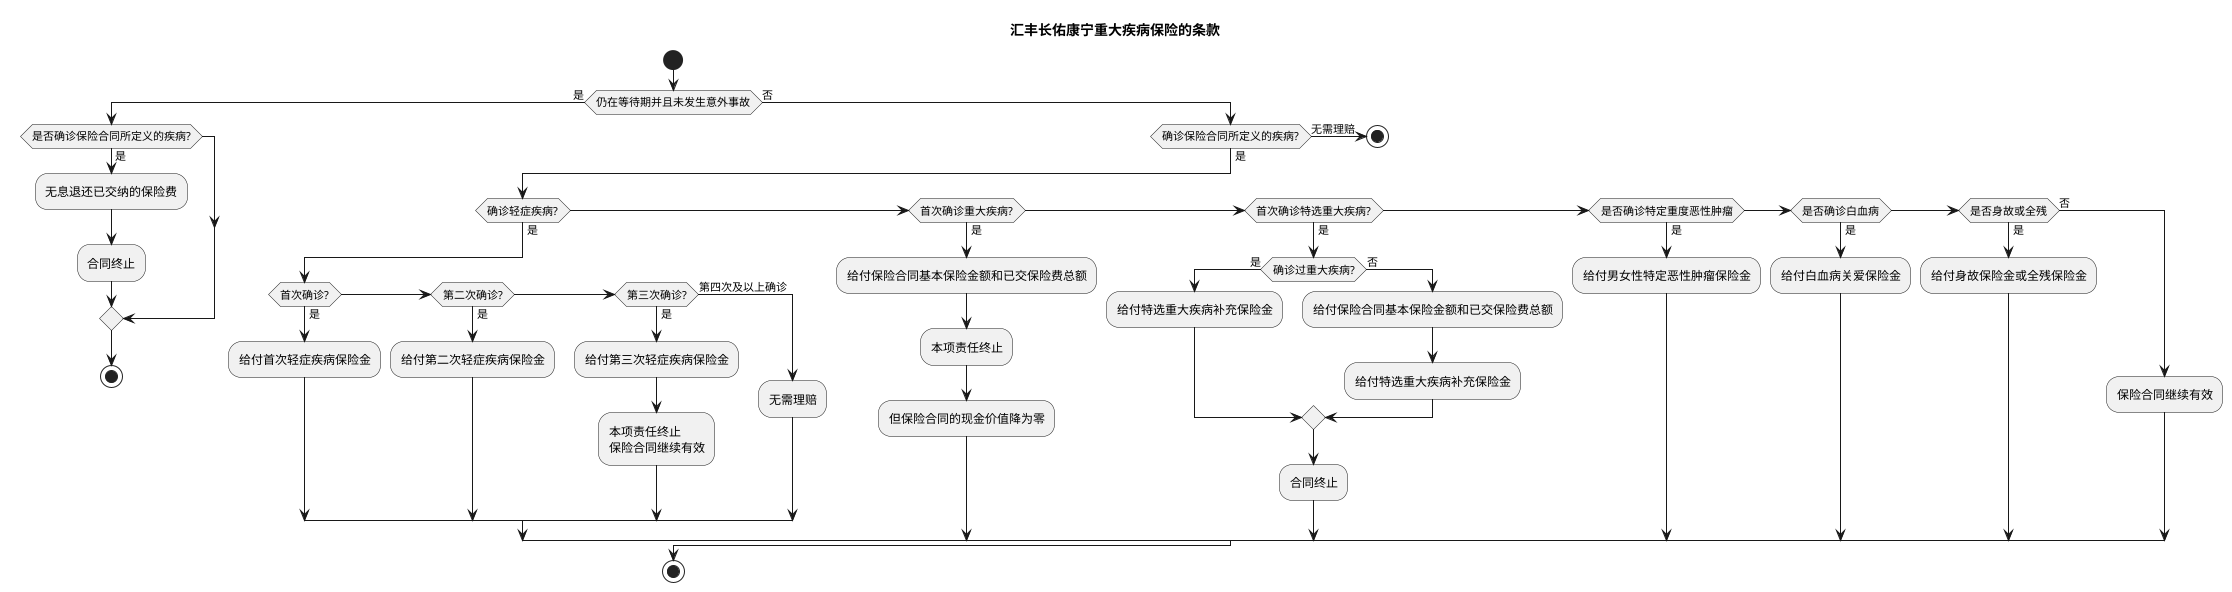 @startuml

title 汇丰长佑康宁重大疾病保险的条款

start
if (仍在等待期并且未发生意外事故) then (是)
  if (是否确诊保险合同所定义的疾病?) then (是)
    :无息退还已交纳的保险费;
    :合同终止;
  endif
  stop
else (否)
    if (确诊保险合同所定义的疾病?) then (是)
      if (确诊轻症疾病?) then (是)
            if (首次确诊?) then (是)
                :给付首次轻症疾病保险金;
            elseif (第二次确诊?) then (是)
                :给付第二次轻症疾病保险金;
            elseif (第三次确诊?) then (是)
                :给付第三次轻症疾病保险金;
                :本项责任终止\n保险合同继续有效;
            else (第四次及以上确诊)
                :无需理赔;
            endif
      elseif (首次确诊重大疾病?) then (是)
        :给付保险合同基本保险金额和已交保险费总额;
        :本项责任终止;
        :但保险合同的现金价值降为零;
      elseif (首次确诊特选重大疾病?) then (是)
        if (确诊过重大疾病?) then (是)
            :给付特选重大疾病补充保险金;
        else (否)
            :给付保险合同基本保险金额和已交保险费总额;
            :给付特选重大疾病补充保险金;
        endif
        :合同终止;
      elseif (是否确诊特定重度恶性肿瘤) then (是)
        :给付男女性特定恶性肿瘤保险金;
      elseif (是否确诊白血病) then (是)
        :给付白血病关爱保险金;
      elseif (是否身故或全残) then (是)
        :给付身故保险金或全残保险金;
      else (否)
        :保险合同继续有效;
      endif
    else (无需理赔)
        stop
    endif
endif
stop

@enduml
